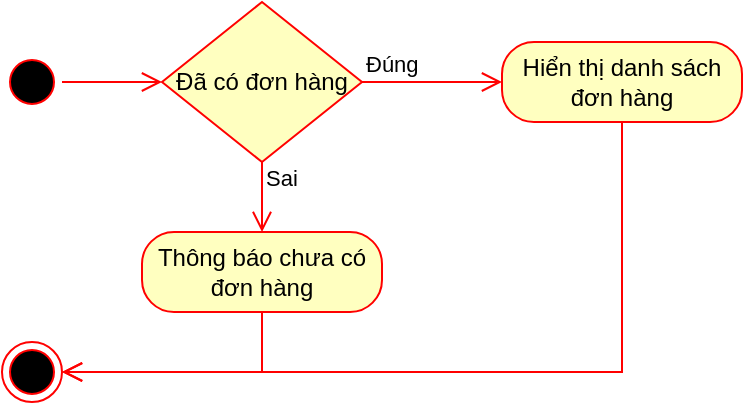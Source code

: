 <mxfile version="15.4.0" type="device"><diagram id="7CTR72GJBlAP53CI5zWq" name="Page-1"><mxGraphModel dx="722" dy="334" grid="1" gridSize="10" guides="1" tooltips="1" connect="1" arrows="1" fold="1" page="1" pageScale="1" pageWidth="850" pageHeight="1100" math="0" shadow="0"><root><mxCell id="0"/><mxCell id="1" parent="0"/><mxCell id="B0BYBCNfaYEhstTJPzXk-1" value="" style="ellipse;html=1;shape=startState;fillColor=#000000;strokeColor=#ff0000;" parent="1" vertex="1"><mxGeometry x="320" y="145" width="30" height="30" as="geometry"/></mxCell><mxCell id="B0BYBCNfaYEhstTJPzXk-2" value="" style="edgeStyle=orthogonalEdgeStyle;html=1;verticalAlign=bottom;endArrow=open;endSize=8;strokeColor=#ff0000;rounded=0;entryX=0;entryY=0.5;entryDx=0;entryDy=0;" parent="1" source="B0BYBCNfaYEhstTJPzXk-1" target="fBxkJvg-w4ZMES2Ehqyz-5" edge="1"><mxGeometry relative="1" as="geometry"><mxPoint x="250" y="160" as="targetPoint"/></mxGeometry></mxCell><mxCell id="fBxkJvg-w4ZMES2Ehqyz-1" value="" style="ellipse;html=1;shape=endState;fillColor=#000000;strokeColor=#ff0000;" parent="1" vertex="1"><mxGeometry x="320" y="290" width="30" height="30" as="geometry"/></mxCell><mxCell id="fBxkJvg-w4ZMES2Ehqyz-5" value="Đã có đơn hàng" style="rhombus;whiteSpace=wrap;html=1;fillColor=#ffffc0;strokeColor=#ff0000;" parent="1" vertex="1"><mxGeometry x="400" y="120" width="100" height="80" as="geometry"/></mxCell><mxCell id="fBxkJvg-w4ZMES2Ehqyz-6" value="Đúng" style="edgeStyle=orthogonalEdgeStyle;html=1;align=left;verticalAlign=bottom;endArrow=open;endSize=8;strokeColor=#ff0000;rounded=0;entryX=0;entryY=0.5;entryDx=0;entryDy=0;" parent="1" source="fBxkJvg-w4ZMES2Ehqyz-5" target="fBxkJvg-w4ZMES2Ehqyz-10" edge="1"><mxGeometry x="-1" relative="1" as="geometry"><mxPoint x="580" y="165" as="targetPoint"/><Array as="points"><mxPoint x="550" y="160"/><mxPoint x="550" y="160"/></Array></mxGeometry></mxCell><mxCell id="fBxkJvg-w4ZMES2Ehqyz-7" value="Sai" style="edgeStyle=orthogonalEdgeStyle;html=1;align=left;verticalAlign=top;endArrow=open;endSize=8;strokeColor=#ff0000;rounded=0;entryX=0.5;entryY=0;entryDx=0;entryDy=0;" parent="1" source="fBxkJvg-w4ZMES2Ehqyz-5" target="fBxkJvg-w4ZMES2Ehqyz-8" edge="1"><mxGeometry x="-1" y="-5" relative="1" as="geometry"><mxPoint x="440" y="245" as="targetPoint"/><mxPoint x="5" y="-5" as="offset"/></mxGeometry></mxCell><mxCell id="fBxkJvg-w4ZMES2Ehqyz-8" value="Thông báo chưa có đơn hàng" style="rounded=1;whiteSpace=wrap;html=1;arcSize=40;fontColor=#000000;fillColor=#ffffc0;strokeColor=#ff0000;" parent="1" vertex="1"><mxGeometry x="390" y="235" width="120" height="40" as="geometry"/></mxCell><mxCell id="fBxkJvg-w4ZMES2Ehqyz-9" value="" style="edgeStyle=orthogonalEdgeStyle;html=1;verticalAlign=bottom;endArrow=open;endSize=8;strokeColor=#ff0000;rounded=0;entryX=1;entryY=0.5;entryDx=0;entryDy=0;exitX=0.5;exitY=1;exitDx=0;exitDy=0;" parent="1" source="fBxkJvg-w4ZMES2Ehqyz-8" target="fBxkJvg-w4ZMES2Ehqyz-1" edge="1"><mxGeometry relative="1" as="geometry"><mxPoint x="400" y="355" as="targetPoint"/></mxGeometry></mxCell><mxCell id="fBxkJvg-w4ZMES2Ehqyz-10" value="Hiển thị danh sách đơn hàng" style="rounded=1;whiteSpace=wrap;html=1;arcSize=40;fontColor=#000000;fillColor=#ffffc0;strokeColor=#ff0000;" parent="1" vertex="1"><mxGeometry x="570" y="140" width="120" height="40" as="geometry"/></mxCell><mxCell id="fBxkJvg-w4ZMES2Ehqyz-11" value="" style="edgeStyle=orthogonalEdgeStyle;html=1;verticalAlign=bottom;endArrow=open;endSize=8;strokeColor=#ff0000;rounded=0;entryX=1;entryY=0.5;entryDx=0;entryDy=0;exitX=0.5;exitY=1;exitDx=0;exitDy=0;" parent="1" source="fBxkJvg-w4ZMES2Ehqyz-10" target="fBxkJvg-w4ZMES2Ehqyz-1" edge="1"><mxGeometry relative="1" as="geometry"><mxPoint x="620" y="300" as="targetPoint"/><Array as="points"><mxPoint x="630" y="305"/></Array></mxGeometry></mxCell></root></mxGraphModel></diagram></mxfile>